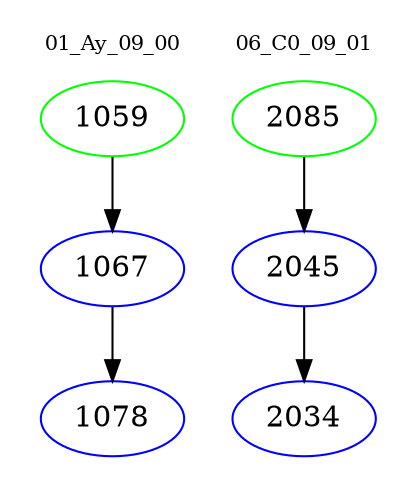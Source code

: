 digraph{
subgraph cluster_0 {
color = white
label = "01_Ay_09_00";
fontsize=10;
T0_1059 [label="1059", color="green"]
T0_1059 -> T0_1067 [color="black"]
T0_1067 [label="1067", color="blue"]
T0_1067 -> T0_1078 [color="black"]
T0_1078 [label="1078", color="blue"]
}
subgraph cluster_1 {
color = white
label = "06_C0_09_01";
fontsize=10;
T1_2085 [label="2085", color="green"]
T1_2085 -> T1_2045 [color="black"]
T1_2045 [label="2045", color="blue"]
T1_2045 -> T1_2034 [color="black"]
T1_2034 [label="2034", color="blue"]
}
}
